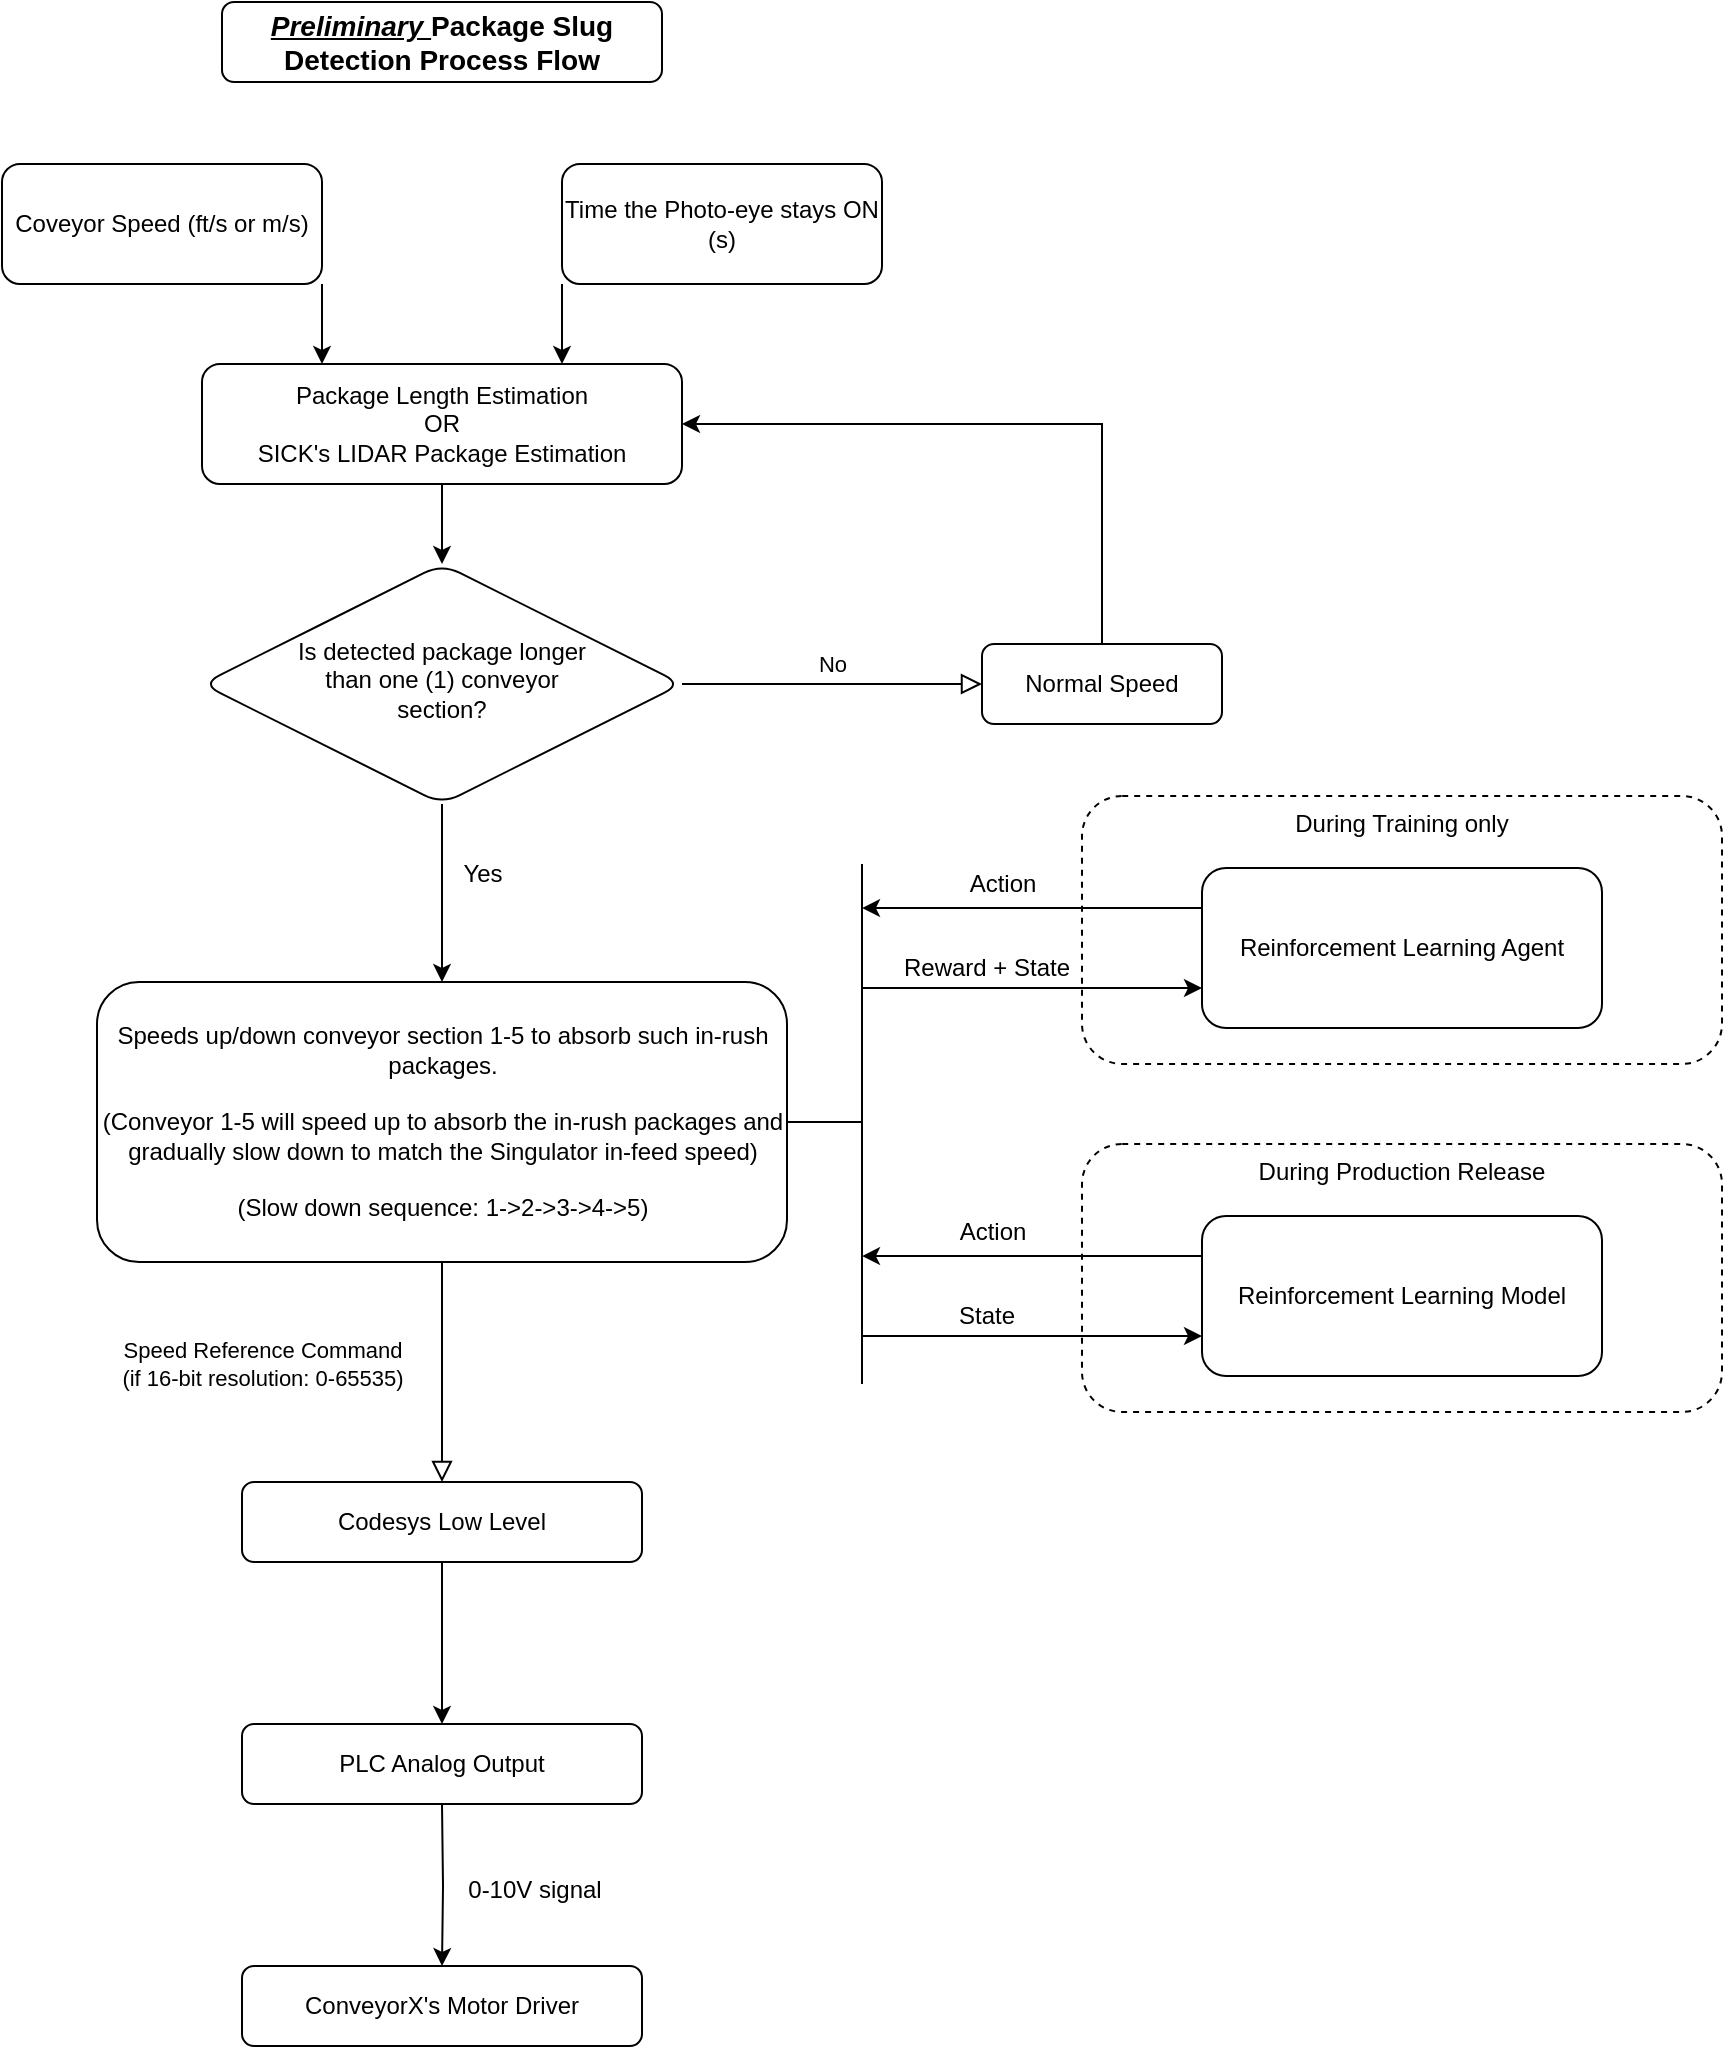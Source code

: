 <mxfile version="21.3.6" type="github">
  <diagram id="C5RBs43oDa-KdzZeNtuy" name="Page-1">
    <mxGraphModel dx="913" dy="492" grid="1" gridSize="10" guides="1" tooltips="1" connect="1" arrows="1" fold="1" page="1" pageScale="1" pageWidth="827" pageHeight="1169" math="0" shadow="0">
      <root>
        <mxCell id="WIyWlLk6GJQsqaUBKTNV-0" />
        <mxCell id="WIyWlLk6GJQsqaUBKTNV-1" parent="WIyWlLk6GJQsqaUBKTNV-0" />
        <mxCell id="IPmdnVgpw8FMhHxxdNhb-17" value="During Training only" style="rounded=1;whiteSpace=wrap;html=1;dashed=1;labelPosition=center;verticalLabelPosition=middle;align=center;verticalAlign=top;" vertex="1" parent="WIyWlLk6GJQsqaUBKTNV-1">
          <mxGeometry x="540" y="436" width="320" height="134" as="geometry" />
        </mxCell>
        <mxCell id="WIyWlLk6GJQsqaUBKTNV-3" value="&lt;b&gt;&lt;font style=&quot;font-size: 14px;&quot;&gt;&lt;u&gt;&lt;i&gt;Preliminary &lt;/i&gt;&lt;/u&gt;Package Slug Detection Process Flow&lt;/font&gt;&lt;/b&gt;" style="rounded=1;whiteSpace=wrap;html=1;fontSize=12;glass=0;strokeWidth=1;shadow=0;" parent="WIyWlLk6GJQsqaUBKTNV-1" vertex="1">
          <mxGeometry x="110" y="39" width="220" height="40" as="geometry" />
        </mxCell>
        <mxCell id="WIyWlLk6GJQsqaUBKTNV-5" value="No" style="edgeStyle=orthogonalEdgeStyle;rounded=0;html=1;jettySize=auto;orthogonalLoop=1;fontSize=11;endArrow=block;endFill=0;endSize=8;strokeWidth=1;shadow=0;labelBackgroundColor=none;" parent="WIyWlLk6GJQsqaUBKTNV-1" source="WIyWlLk6GJQsqaUBKTNV-6" target="WIyWlLk6GJQsqaUBKTNV-7" edge="1">
          <mxGeometry y="10" relative="1" as="geometry">
            <mxPoint as="offset" />
          </mxGeometry>
        </mxCell>
        <mxCell id="IPmdnVgpw8FMhHxxdNhb-10" style="edgeStyle=orthogonalEdgeStyle;rounded=0;orthogonalLoop=1;jettySize=auto;html=1;entryX=0.5;entryY=0;entryDx=0;entryDy=0;" edge="1" parent="WIyWlLk6GJQsqaUBKTNV-1" source="WIyWlLk6GJQsqaUBKTNV-6" target="IPmdnVgpw8FMhHxxdNhb-13">
          <mxGeometry relative="1" as="geometry">
            <mxPoint x="220" y="510" as="targetPoint" />
          </mxGeometry>
        </mxCell>
        <mxCell id="WIyWlLk6GJQsqaUBKTNV-6" value="&lt;blockquote&gt;Is detected package longer than one (1) conveyor section?&lt;/blockquote&gt;" style="rhombus;whiteSpace=wrap;html=1;shadow=0;fontFamily=Helvetica;fontSize=12;align=center;strokeWidth=1;spacing=6;spacingTop=-4;rounded=1;" parent="WIyWlLk6GJQsqaUBKTNV-1" vertex="1">
          <mxGeometry x="100" y="320" width="240" height="120" as="geometry" />
        </mxCell>
        <mxCell id="IPmdnVgpw8FMhHxxdNhb-12" style="edgeStyle=orthogonalEdgeStyle;rounded=0;orthogonalLoop=1;jettySize=auto;html=1;entryX=1;entryY=0.5;entryDx=0;entryDy=0;" edge="1" parent="WIyWlLk6GJQsqaUBKTNV-1" source="WIyWlLk6GJQsqaUBKTNV-7" target="IPmdnVgpw8FMhHxxdNhb-6">
          <mxGeometry relative="1" as="geometry">
            <Array as="points">
              <mxPoint x="550" y="250" />
            </Array>
          </mxGeometry>
        </mxCell>
        <mxCell id="WIyWlLk6GJQsqaUBKTNV-7" value="Normal Speed" style="rounded=1;whiteSpace=wrap;html=1;fontSize=12;glass=0;strokeWidth=1;shadow=0;" parent="WIyWlLk6GJQsqaUBKTNV-1" vertex="1">
          <mxGeometry x="490" y="360" width="120" height="40" as="geometry" />
        </mxCell>
        <mxCell id="WIyWlLk6GJQsqaUBKTNV-8" value="Speed Reference Command &lt;br&gt;(if 16-bit resolution: 0-65535)" style="rounded=0;html=1;jettySize=auto;orthogonalLoop=1;fontSize=11;endArrow=block;endFill=0;endSize=8;strokeWidth=1;shadow=0;labelBackgroundColor=none;edgeStyle=orthogonalEdgeStyle;entryX=0.5;entryY=0;entryDx=0;entryDy=0;exitX=0.5;exitY=1;exitDx=0;exitDy=0;" parent="WIyWlLk6GJQsqaUBKTNV-1" source="IPmdnVgpw8FMhHxxdNhb-13" target="WIyWlLk6GJQsqaUBKTNV-11" edge="1">
          <mxGeometry x="-0.073" y="-90" relative="1" as="geometry">
            <mxPoint as="offset" />
            <mxPoint x="220" y="610" as="sourcePoint" />
            <mxPoint x="220" y="680" as="targetPoint" />
          </mxGeometry>
        </mxCell>
        <mxCell id="IPmdnVgpw8FMhHxxdNhb-37" style="edgeStyle=orthogonalEdgeStyle;rounded=0;orthogonalLoop=1;jettySize=auto;html=1;" edge="1" parent="WIyWlLk6GJQsqaUBKTNV-1" source="WIyWlLk6GJQsqaUBKTNV-11" target="IPmdnVgpw8FMhHxxdNhb-36">
          <mxGeometry relative="1" as="geometry" />
        </mxCell>
        <mxCell id="WIyWlLk6GJQsqaUBKTNV-11" value="Codesys Low Level" style="rounded=1;whiteSpace=wrap;html=1;fontSize=12;glass=0;strokeWidth=1;shadow=0;" parent="WIyWlLk6GJQsqaUBKTNV-1" vertex="1">
          <mxGeometry x="120" y="779" width="200" height="40" as="geometry" />
        </mxCell>
        <mxCell id="IPmdnVgpw8FMhHxxdNhb-8" style="edgeStyle=orthogonalEdgeStyle;rounded=0;orthogonalLoop=1;jettySize=auto;html=1;exitX=1;exitY=1;exitDx=0;exitDy=0;entryX=0.25;entryY=0;entryDx=0;entryDy=0;" edge="1" parent="WIyWlLk6GJQsqaUBKTNV-1" source="IPmdnVgpw8FMhHxxdNhb-1" target="IPmdnVgpw8FMhHxxdNhb-6">
          <mxGeometry relative="1" as="geometry" />
        </mxCell>
        <mxCell id="IPmdnVgpw8FMhHxxdNhb-1" value="Coveyor Speed (ft/s or m/s)" style="rounded=1;whiteSpace=wrap;html=1;fontSize=12;glass=0;strokeWidth=1;shadow=0;" vertex="1" parent="WIyWlLk6GJQsqaUBKTNV-1">
          <mxGeometry y="120" width="160" height="60" as="geometry" />
        </mxCell>
        <mxCell id="IPmdnVgpw8FMhHxxdNhb-7" style="edgeStyle=orthogonalEdgeStyle;rounded=0;orthogonalLoop=1;jettySize=auto;html=1;exitX=0;exitY=1;exitDx=0;exitDy=0;entryX=0.75;entryY=0;entryDx=0;entryDy=0;" edge="1" parent="WIyWlLk6GJQsqaUBKTNV-1" source="IPmdnVgpw8FMhHxxdNhb-2" target="IPmdnVgpw8FMhHxxdNhb-6">
          <mxGeometry relative="1" as="geometry" />
        </mxCell>
        <mxCell id="IPmdnVgpw8FMhHxxdNhb-2" value="Time the Photo-eye stays ON&lt;br&gt;(s)" style="rounded=1;whiteSpace=wrap;html=1;fontSize=12;glass=0;strokeWidth=1;shadow=0;" vertex="1" parent="WIyWlLk6GJQsqaUBKTNV-1">
          <mxGeometry x="280" y="120" width="160" height="60" as="geometry" />
        </mxCell>
        <mxCell id="IPmdnVgpw8FMhHxxdNhb-9" style="edgeStyle=orthogonalEdgeStyle;rounded=0;orthogonalLoop=1;jettySize=auto;html=1;exitX=0.5;exitY=1;exitDx=0;exitDy=0;" edge="1" parent="WIyWlLk6GJQsqaUBKTNV-1" source="IPmdnVgpw8FMhHxxdNhb-6" target="WIyWlLk6GJQsqaUBKTNV-6">
          <mxGeometry relative="1" as="geometry" />
        </mxCell>
        <mxCell id="IPmdnVgpw8FMhHxxdNhb-6" value="Package Length Estimation&lt;br&gt;OR&lt;br&gt;SICK&#39;s LIDAR Package Estimation" style="rounded=1;whiteSpace=wrap;html=1;fontSize=12;glass=0;strokeWidth=1;shadow=0;" vertex="1" parent="WIyWlLk6GJQsqaUBKTNV-1">
          <mxGeometry x="100" y="220" width="240" height="60" as="geometry" />
        </mxCell>
        <mxCell id="IPmdnVgpw8FMhHxxdNhb-11" value="Yes" style="text;html=1;align=center;verticalAlign=middle;resizable=0;points=[];autosize=1;strokeColor=none;fillColor=none;" vertex="1" parent="WIyWlLk6GJQsqaUBKTNV-1">
          <mxGeometry x="220" y="460" width="40" height="30" as="geometry" />
        </mxCell>
        <mxCell id="IPmdnVgpw8FMhHxxdNhb-13" value="Speeds up/down conveyor section 1-5 to absorb such in-rush packages.&lt;br&gt;&lt;br&gt;&lt;div&gt;(Conveyor 1-5 will speed up to absorb the in-rush packages and gradually slow down to match the Singulator in-feed speed)&lt;/div&gt;&lt;div&gt;&lt;br&gt;&lt;/div&gt;&lt;div&gt;(Slow down sequence: 1-&amp;gt;2-&amp;gt;3-&amp;gt;4-&amp;gt;5)&lt;br&gt;&lt;/div&gt;" style="rounded=1;whiteSpace=wrap;html=1;fontSize=12;glass=0;strokeWidth=1;shadow=0;" vertex="1" parent="WIyWlLk6GJQsqaUBKTNV-1">
          <mxGeometry x="47.5" y="529" width="345" height="140" as="geometry" />
        </mxCell>
        <mxCell id="IPmdnVgpw8FMhHxxdNhb-18" style="edgeStyle=orthogonalEdgeStyle;rounded=0;orthogonalLoop=1;jettySize=auto;html=1;exitX=0;exitY=0.25;exitDx=0;exitDy=0;" edge="1" parent="WIyWlLk6GJQsqaUBKTNV-1" source="IPmdnVgpw8FMhHxxdNhb-15">
          <mxGeometry relative="1" as="geometry">
            <mxPoint x="430" y="492.053" as="targetPoint" />
          </mxGeometry>
        </mxCell>
        <mxCell id="IPmdnVgpw8FMhHxxdNhb-20" style="edgeStyle=orthogonalEdgeStyle;rounded=0;orthogonalLoop=1;jettySize=auto;html=1;exitX=0;exitY=0.75;exitDx=0;exitDy=0;startArrow=classic;startFill=1;endArrow=none;endFill=0;" edge="1" parent="WIyWlLk6GJQsqaUBKTNV-1" source="IPmdnVgpw8FMhHxxdNhb-15">
          <mxGeometry relative="1" as="geometry">
            <mxPoint x="430" y="532.053" as="targetPoint" />
          </mxGeometry>
        </mxCell>
        <mxCell id="IPmdnVgpw8FMhHxxdNhb-15" value="Reinforcement Learning Agent" style="rounded=1;whiteSpace=wrap;html=1;fontSize=12;glass=0;strokeWidth=1;shadow=0;" vertex="1" parent="WIyWlLk6GJQsqaUBKTNV-1">
          <mxGeometry x="600" y="472" width="200" height="80" as="geometry" />
        </mxCell>
        <mxCell id="IPmdnVgpw8FMhHxxdNhb-19" value="&lt;div&gt;Action&lt;/div&gt;" style="text;html=1;align=center;verticalAlign=middle;resizable=0;points=[];autosize=1;strokeColor=none;fillColor=none;" vertex="1" parent="WIyWlLk6GJQsqaUBKTNV-1">
          <mxGeometry x="470" y="465" width="60" height="30" as="geometry" />
        </mxCell>
        <mxCell id="IPmdnVgpw8FMhHxxdNhb-21" value="Reward + State" style="text;html=1;align=center;verticalAlign=middle;resizable=0;points=[];autosize=1;strokeColor=none;fillColor=none;" vertex="1" parent="WIyWlLk6GJQsqaUBKTNV-1">
          <mxGeometry x="437" y="507" width="110" height="30" as="geometry" />
        </mxCell>
        <mxCell id="IPmdnVgpw8FMhHxxdNhb-28" value="During Production Release" style="rounded=1;whiteSpace=wrap;html=1;dashed=1;labelPosition=center;verticalLabelPosition=middle;align=center;verticalAlign=top;" vertex="1" parent="WIyWlLk6GJQsqaUBKTNV-1">
          <mxGeometry x="540" y="610" width="320" height="134" as="geometry" />
        </mxCell>
        <mxCell id="IPmdnVgpw8FMhHxxdNhb-29" style="edgeStyle=orthogonalEdgeStyle;rounded=0;orthogonalLoop=1;jettySize=auto;html=1;exitX=0;exitY=0.25;exitDx=0;exitDy=0;" edge="1" parent="WIyWlLk6GJQsqaUBKTNV-1" source="IPmdnVgpw8FMhHxxdNhb-31">
          <mxGeometry relative="1" as="geometry">
            <mxPoint x="430" y="666.053" as="targetPoint" />
          </mxGeometry>
        </mxCell>
        <mxCell id="IPmdnVgpw8FMhHxxdNhb-30" style="edgeStyle=orthogonalEdgeStyle;rounded=0;orthogonalLoop=1;jettySize=auto;html=1;exitX=0;exitY=0.75;exitDx=0;exitDy=0;startArrow=classic;startFill=1;endArrow=none;endFill=0;" edge="1" parent="WIyWlLk6GJQsqaUBKTNV-1" source="IPmdnVgpw8FMhHxxdNhb-31">
          <mxGeometry relative="1" as="geometry">
            <mxPoint x="430" y="706.053" as="targetPoint" />
          </mxGeometry>
        </mxCell>
        <mxCell id="IPmdnVgpw8FMhHxxdNhb-31" value="Reinforcement Learning Model" style="rounded=1;whiteSpace=wrap;html=1;fontSize=12;glass=0;strokeWidth=1;shadow=0;" vertex="1" parent="WIyWlLk6GJQsqaUBKTNV-1">
          <mxGeometry x="600" y="646" width="200" height="80" as="geometry" />
        </mxCell>
        <mxCell id="IPmdnVgpw8FMhHxxdNhb-32" value="&lt;div&gt;Action&lt;/div&gt;" style="text;html=1;align=center;verticalAlign=middle;resizable=0;points=[];autosize=1;strokeColor=none;fillColor=none;" vertex="1" parent="WIyWlLk6GJQsqaUBKTNV-1">
          <mxGeometry x="465" y="639" width="60" height="30" as="geometry" />
        </mxCell>
        <mxCell id="IPmdnVgpw8FMhHxxdNhb-33" value="State" style="text;html=1;align=center;verticalAlign=middle;resizable=0;points=[];autosize=1;strokeColor=none;fillColor=none;" vertex="1" parent="WIyWlLk6GJQsqaUBKTNV-1">
          <mxGeometry x="467" y="681" width="50" height="30" as="geometry" />
        </mxCell>
        <mxCell id="IPmdnVgpw8FMhHxxdNhb-34" value="" style="endArrow=none;html=1;rounded=0;" edge="1" parent="WIyWlLk6GJQsqaUBKTNV-1">
          <mxGeometry width="50" height="50" relative="1" as="geometry">
            <mxPoint x="430" y="730" as="sourcePoint" />
            <mxPoint x="430" y="470" as="targetPoint" />
          </mxGeometry>
        </mxCell>
        <mxCell id="IPmdnVgpw8FMhHxxdNhb-35" value="" style="endArrow=none;html=1;rounded=0;exitX=1;exitY=0.5;exitDx=0;exitDy=0;" edge="1" parent="WIyWlLk6GJQsqaUBKTNV-1" source="IPmdnVgpw8FMhHxxdNhb-13">
          <mxGeometry width="50" height="50" relative="1" as="geometry">
            <mxPoint x="410" y="610" as="sourcePoint" />
            <mxPoint x="430" y="599" as="targetPoint" />
          </mxGeometry>
        </mxCell>
        <mxCell id="IPmdnVgpw8FMhHxxdNhb-36" value="PLC Analog Output" style="rounded=1;whiteSpace=wrap;html=1;fontSize=12;glass=0;strokeWidth=1;shadow=0;" vertex="1" parent="WIyWlLk6GJQsqaUBKTNV-1">
          <mxGeometry x="120" y="900" width="200" height="40" as="geometry" />
        </mxCell>
        <mxCell id="IPmdnVgpw8FMhHxxdNhb-38" style="edgeStyle=orthogonalEdgeStyle;rounded=0;orthogonalLoop=1;jettySize=auto;html=1;" edge="1" parent="WIyWlLk6GJQsqaUBKTNV-1" target="IPmdnVgpw8FMhHxxdNhb-39">
          <mxGeometry relative="1" as="geometry">
            <mxPoint x="220" y="940" as="sourcePoint" />
          </mxGeometry>
        </mxCell>
        <mxCell id="IPmdnVgpw8FMhHxxdNhb-39" value="ConveyorX&#39;s Motor Driver" style="rounded=1;whiteSpace=wrap;html=1;fontSize=12;glass=0;strokeWidth=1;shadow=0;" vertex="1" parent="WIyWlLk6GJQsqaUBKTNV-1">
          <mxGeometry x="120" y="1021" width="200" height="40" as="geometry" />
        </mxCell>
        <mxCell id="IPmdnVgpw8FMhHxxdNhb-40" value="0-10V signal" style="text;html=1;align=center;verticalAlign=middle;resizable=0;points=[];autosize=1;strokeColor=none;fillColor=none;" vertex="1" parent="WIyWlLk6GJQsqaUBKTNV-1">
          <mxGeometry x="221" y="968" width="90" height="30" as="geometry" />
        </mxCell>
      </root>
    </mxGraphModel>
  </diagram>
</mxfile>
